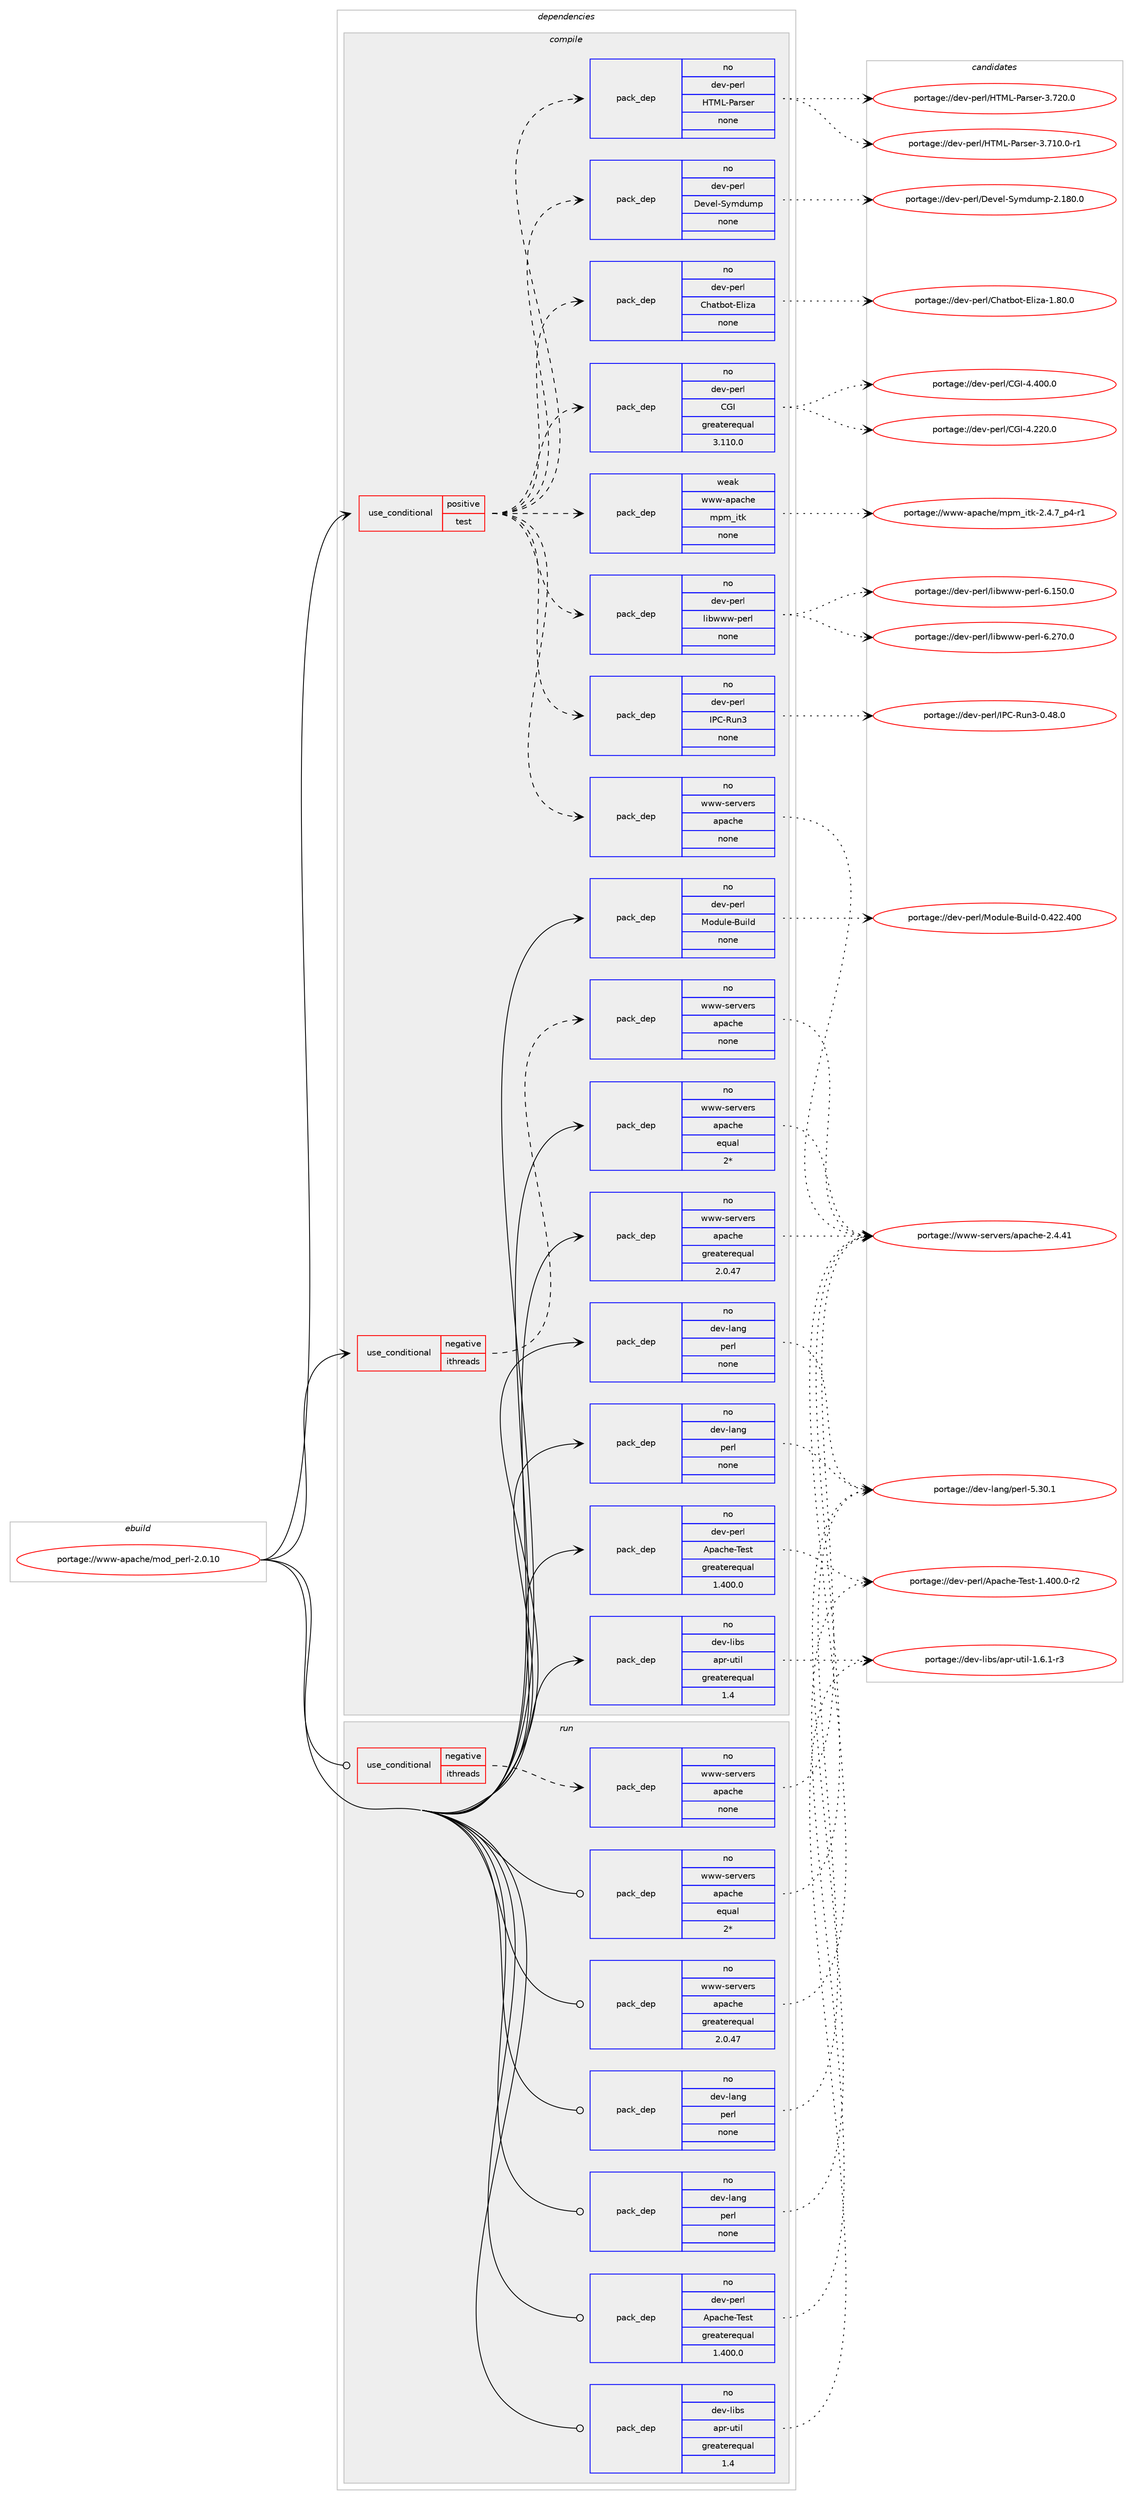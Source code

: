 digraph prolog {

# *************
# Graph options
# *************

newrank=true;
concentrate=true;
compound=true;
graph [rankdir=LR,fontname=Helvetica,fontsize=10,ranksep=1.5];#, ranksep=2.5, nodesep=0.2];
edge  [arrowhead=vee];
node  [fontname=Helvetica,fontsize=10];

# **********
# The ebuild
# **********

subgraph cluster_leftcol {
color=gray;
rank=same;
label=<<i>ebuild</i>>;
id [label="portage://www-apache/mod_perl-2.0.10", color=red, width=4, href="../www-apache/mod_perl-2.0.10.svg"];
}

# ****************
# The dependencies
# ****************

subgraph cluster_midcol {
color=gray;
label=<<i>dependencies</i>>;
subgraph cluster_compile {
fillcolor="#eeeeee";
style=filled;
label=<<i>compile</i>>;
subgraph cond3695 {
dependency22731 [label=<<TABLE BORDER="0" CELLBORDER="1" CELLSPACING="0" CELLPADDING="4"><TR><TD ROWSPAN="3" CELLPADDING="10">use_conditional</TD></TR><TR><TD>negative</TD></TR><TR><TD>ithreads</TD></TR></TABLE>>, shape=none, color=red];
subgraph pack18601 {
dependency22732 [label=<<TABLE BORDER="0" CELLBORDER="1" CELLSPACING="0" CELLPADDING="4" WIDTH="220"><TR><TD ROWSPAN="6" CELLPADDING="30">pack_dep</TD></TR><TR><TD WIDTH="110">no</TD></TR><TR><TD>www-servers</TD></TR><TR><TD>apache</TD></TR><TR><TD>none</TD></TR><TR><TD></TD></TR></TABLE>>, shape=none, color=blue];
}
dependency22731:e -> dependency22732:w [weight=20,style="dashed",arrowhead="vee"];
}
id:e -> dependency22731:w [weight=20,style="solid",arrowhead="vee"];
subgraph cond3696 {
dependency22733 [label=<<TABLE BORDER="0" CELLBORDER="1" CELLSPACING="0" CELLPADDING="4"><TR><TD ROWSPAN="3" CELLPADDING="10">use_conditional</TD></TR><TR><TD>positive</TD></TR><TR><TD>test</TD></TR></TABLE>>, shape=none, color=red];
subgraph pack18602 {
dependency22734 [label=<<TABLE BORDER="0" CELLBORDER="1" CELLSPACING="0" CELLPADDING="4" WIDTH="220"><TR><TD ROWSPAN="6" CELLPADDING="30">pack_dep</TD></TR><TR><TD WIDTH="110">no</TD></TR><TR><TD>dev-perl</TD></TR><TR><TD>CGI</TD></TR><TR><TD>greaterequal</TD></TR><TR><TD>3.110.0</TD></TR></TABLE>>, shape=none, color=blue];
}
dependency22733:e -> dependency22734:w [weight=20,style="dashed",arrowhead="vee"];
subgraph pack18603 {
dependency22735 [label=<<TABLE BORDER="0" CELLBORDER="1" CELLSPACING="0" CELLPADDING="4" WIDTH="220"><TR><TD ROWSPAN="6" CELLPADDING="30">pack_dep</TD></TR><TR><TD WIDTH="110">no</TD></TR><TR><TD>dev-perl</TD></TR><TR><TD>Chatbot-Eliza</TD></TR><TR><TD>none</TD></TR><TR><TD></TD></TR></TABLE>>, shape=none, color=blue];
}
dependency22733:e -> dependency22735:w [weight=20,style="dashed",arrowhead="vee"];
subgraph pack18604 {
dependency22736 [label=<<TABLE BORDER="0" CELLBORDER="1" CELLSPACING="0" CELLPADDING="4" WIDTH="220"><TR><TD ROWSPAN="6" CELLPADDING="30">pack_dep</TD></TR><TR><TD WIDTH="110">no</TD></TR><TR><TD>dev-perl</TD></TR><TR><TD>Devel-Symdump</TD></TR><TR><TD>none</TD></TR><TR><TD></TD></TR></TABLE>>, shape=none, color=blue];
}
dependency22733:e -> dependency22736:w [weight=20,style="dashed",arrowhead="vee"];
subgraph pack18605 {
dependency22737 [label=<<TABLE BORDER="0" CELLBORDER="1" CELLSPACING="0" CELLPADDING="4" WIDTH="220"><TR><TD ROWSPAN="6" CELLPADDING="30">pack_dep</TD></TR><TR><TD WIDTH="110">no</TD></TR><TR><TD>dev-perl</TD></TR><TR><TD>HTML-Parser</TD></TR><TR><TD>none</TD></TR><TR><TD></TD></TR></TABLE>>, shape=none, color=blue];
}
dependency22733:e -> dependency22737:w [weight=20,style="dashed",arrowhead="vee"];
subgraph pack18606 {
dependency22738 [label=<<TABLE BORDER="0" CELLBORDER="1" CELLSPACING="0" CELLPADDING="4" WIDTH="220"><TR><TD ROWSPAN="6" CELLPADDING="30">pack_dep</TD></TR><TR><TD WIDTH="110">no</TD></TR><TR><TD>dev-perl</TD></TR><TR><TD>IPC-Run3</TD></TR><TR><TD>none</TD></TR><TR><TD></TD></TR></TABLE>>, shape=none, color=blue];
}
dependency22733:e -> dependency22738:w [weight=20,style="dashed",arrowhead="vee"];
subgraph pack18607 {
dependency22739 [label=<<TABLE BORDER="0" CELLBORDER="1" CELLSPACING="0" CELLPADDING="4" WIDTH="220"><TR><TD ROWSPAN="6" CELLPADDING="30">pack_dep</TD></TR><TR><TD WIDTH="110">no</TD></TR><TR><TD>dev-perl</TD></TR><TR><TD>libwww-perl</TD></TR><TR><TD>none</TD></TR><TR><TD></TD></TR></TABLE>>, shape=none, color=blue];
}
dependency22733:e -> dependency22739:w [weight=20,style="dashed",arrowhead="vee"];
subgraph pack18608 {
dependency22740 [label=<<TABLE BORDER="0" CELLBORDER="1" CELLSPACING="0" CELLPADDING="4" WIDTH="220"><TR><TD ROWSPAN="6" CELLPADDING="30">pack_dep</TD></TR><TR><TD WIDTH="110">no</TD></TR><TR><TD>www-servers</TD></TR><TR><TD>apache</TD></TR><TR><TD>none</TD></TR><TR><TD></TD></TR></TABLE>>, shape=none, color=blue];
}
dependency22733:e -> dependency22740:w [weight=20,style="dashed",arrowhead="vee"];
subgraph pack18609 {
dependency22741 [label=<<TABLE BORDER="0" CELLBORDER="1" CELLSPACING="0" CELLPADDING="4" WIDTH="220"><TR><TD ROWSPAN="6" CELLPADDING="30">pack_dep</TD></TR><TR><TD WIDTH="110">weak</TD></TR><TR><TD>www-apache</TD></TR><TR><TD>mpm_itk</TD></TR><TR><TD>none</TD></TR><TR><TD></TD></TR></TABLE>>, shape=none, color=blue];
}
dependency22733:e -> dependency22741:w [weight=20,style="dashed",arrowhead="vee"];
}
id:e -> dependency22733:w [weight=20,style="solid",arrowhead="vee"];
subgraph pack18610 {
dependency22742 [label=<<TABLE BORDER="0" CELLBORDER="1" CELLSPACING="0" CELLPADDING="4" WIDTH="220"><TR><TD ROWSPAN="6" CELLPADDING="30">pack_dep</TD></TR><TR><TD WIDTH="110">no</TD></TR><TR><TD>dev-lang</TD></TR><TR><TD>perl</TD></TR><TR><TD>none</TD></TR><TR><TD></TD></TR></TABLE>>, shape=none, color=blue];
}
id:e -> dependency22742:w [weight=20,style="solid",arrowhead="vee"];
subgraph pack18611 {
dependency22743 [label=<<TABLE BORDER="0" CELLBORDER="1" CELLSPACING="0" CELLPADDING="4" WIDTH="220"><TR><TD ROWSPAN="6" CELLPADDING="30">pack_dep</TD></TR><TR><TD WIDTH="110">no</TD></TR><TR><TD>dev-lang</TD></TR><TR><TD>perl</TD></TR><TR><TD>none</TD></TR><TR><TD></TD></TR></TABLE>>, shape=none, color=blue];
}
id:e -> dependency22743:w [weight=20,style="solid",arrowhead="vee"];
subgraph pack18612 {
dependency22744 [label=<<TABLE BORDER="0" CELLBORDER="1" CELLSPACING="0" CELLPADDING="4" WIDTH="220"><TR><TD ROWSPAN="6" CELLPADDING="30">pack_dep</TD></TR><TR><TD WIDTH="110">no</TD></TR><TR><TD>dev-libs</TD></TR><TR><TD>apr-util</TD></TR><TR><TD>greaterequal</TD></TR><TR><TD>1.4</TD></TR></TABLE>>, shape=none, color=blue];
}
id:e -> dependency22744:w [weight=20,style="solid",arrowhead="vee"];
subgraph pack18613 {
dependency22745 [label=<<TABLE BORDER="0" CELLBORDER="1" CELLSPACING="0" CELLPADDING="4" WIDTH="220"><TR><TD ROWSPAN="6" CELLPADDING="30">pack_dep</TD></TR><TR><TD WIDTH="110">no</TD></TR><TR><TD>dev-perl</TD></TR><TR><TD>Apache-Test</TD></TR><TR><TD>greaterequal</TD></TR><TR><TD>1.400.0</TD></TR></TABLE>>, shape=none, color=blue];
}
id:e -> dependency22745:w [weight=20,style="solid",arrowhead="vee"];
subgraph pack18614 {
dependency22746 [label=<<TABLE BORDER="0" CELLBORDER="1" CELLSPACING="0" CELLPADDING="4" WIDTH="220"><TR><TD ROWSPAN="6" CELLPADDING="30">pack_dep</TD></TR><TR><TD WIDTH="110">no</TD></TR><TR><TD>dev-perl</TD></TR><TR><TD>Module-Build</TD></TR><TR><TD>none</TD></TR><TR><TD></TD></TR></TABLE>>, shape=none, color=blue];
}
id:e -> dependency22746:w [weight=20,style="solid",arrowhead="vee"];
subgraph pack18615 {
dependency22747 [label=<<TABLE BORDER="0" CELLBORDER="1" CELLSPACING="0" CELLPADDING="4" WIDTH="220"><TR><TD ROWSPAN="6" CELLPADDING="30">pack_dep</TD></TR><TR><TD WIDTH="110">no</TD></TR><TR><TD>www-servers</TD></TR><TR><TD>apache</TD></TR><TR><TD>equal</TD></TR><TR><TD>2*</TD></TR></TABLE>>, shape=none, color=blue];
}
id:e -> dependency22747:w [weight=20,style="solid",arrowhead="vee"];
subgraph pack18616 {
dependency22748 [label=<<TABLE BORDER="0" CELLBORDER="1" CELLSPACING="0" CELLPADDING="4" WIDTH="220"><TR><TD ROWSPAN="6" CELLPADDING="30">pack_dep</TD></TR><TR><TD WIDTH="110">no</TD></TR><TR><TD>www-servers</TD></TR><TR><TD>apache</TD></TR><TR><TD>greaterequal</TD></TR><TR><TD>2.0.47</TD></TR></TABLE>>, shape=none, color=blue];
}
id:e -> dependency22748:w [weight=20,style="solid",arrowhead="vee"];
}
subgraph cluster_compileandrun {
fillcolor="#eeeeee";
style=filled;
label=<<i>compile and run</i>>;
}
subgraph cluster_run {
fillcolor="#eeeeee";
style=filled;
label=<<i>run</i>>;
subgraph cond3697 {
dependency22749 [label=<<TABLE BORDER="0" CELLBORDER="1" CELLSPACING="0" CELLPADDING="4"><TR><TD ROWSPAN="3" CELLPADDING="10">use_conditional</TD></TR><TR><TD>negative</TD></TR><TR><TD>ithreads</TD></TR></TABLE>>, shape=none, color=red];
subgraph pack18617 {
dependency22750 [label=<<TABLE BORDER="0" CELLBORDER="1" CELLSPACING="0" CELLPADDING="4" WIDTH="220"><TR><TD ROWSPAN="6" CELLPADDING="30">pack_dep</TD></TR><TR><TD WIDTH="110">no</TD></TR><TR><TD>www-servers</TD></TR><TR><TD>apache</TD></TR><TR><TD>none</TD></TR><TR><TD></TD></TR></TABLE>>, shape=none, color=blue];
}
dependency22749:e -> dependency22750:w [weight=20,style="dashed",arrowhead="vee"];
}
id:e -> dependency22749:w [weight=20,style="solid",arrowhead="odot"];
subgraph pack18618 {
dependency22751 [label=<<TABLE BORDER="0" CELLBORDER="1" CELLSPACING="0" CELLPADDING="4" WIDTH="220"><TR><TD ROWSPAN="6" CELLPADDING="30">pack_dep</TD></TR><TR><TD WIDTH="110">no</TD></TR><TR><TD>dev-lang</TD></TR><TR><TD>perl</TD></TR><TR><TD>none</TD></TR><TR><TD></TD></TR></TABLE>>, shape=none, color=blue];
}
id:e -> dependency22751:w [weight=20,style="solid",arrowhead="odot"];
subgraph pack18619 {
dependency22752 [label=<<TABLE BORDER="0" CELLBORDER="1" CELLSPACING="0" CELLPADDING="4" WIDTH="220"><TR><TD ROWSPAN="6" CELLPADDING="30">pack_dep</TD></TR><TR><TD WIDTH="110">no</TD></TR><TR><TD>dev-lang</TD></TR><TR><TD>perl</TD></TR><TR><TD>none</TD></TR><TR><TD></TD></TR></TABLE>>, shape=none, color=blue];
}
id:e -> dependency22752:w [weight=20,style="solid",arrowhead="odot"];
subgraph pack18620 {
dependency22753 [label=<<TABLE BORDER="0" CELLBORDER="1" CELLSPACING="0" CELLPADDING="4" WIDTH="220"><TR><TD ROWSPAN="6" CELLPADDING="30">pack_dep</TD></TR><TR><TD WIDTH="110">no</TD></TR><TR><TD>dev-libs</TD></TR><TR><TD>apr-util</TD></TR><TR><TD>greaterequal</TD></TR><TR><TD>1.4</TD></TR></TABLE>>, shape=none, color=blue];
}
id:e -> dependency22753:w [weight=20,style="solid",arrowhead="odot"];
subgraph pack18621 {
dependency22754 [label=<<TABLE BORDER="0" CELLBORDER="1" CELLSPACING="0" CELLPADDING="4" WIDTH="220"><TR><TD ROWSPAN="6" CELLPADDING="30">pack_dep</TD></TR><TR><TD WIDTH="110">no</TD></TR><TR><TD>dev-perl</TD></TR><TR><TD>Apache-Test</TD></TR><TR><TD>greaterequal</TD></TR><TR><TD>1.400.0</TD></TR></TABLE>>, shape=none, color=blue];
}
id:e -> dependency22754:w [weight=20,style="solid",arrowhead="odot"];
subgraph pack18622 {
dependency22755 [label=<<TABLE BORDER="0" CELLBORDER="1" CELLSPACING="0" CELLPADDING="4" WIDTH="220"><TR><TD ROWSPAN="6" CELLPADDING="30">pack_dep</TD></TR><TR><TD WIDTH="110">no</TD></TR><TR><TD>www-servers</TD></TR><TR><TD>apache</TD></TR><TR><TD>equal</TD></TR><TR><TD>2*</TD></TR></TABLE>>, shape=none, color=blue];
}
id:e -> dependency22755:w [weight=20,style="solid",arrowhead="odot"];
subgraph pack18623 {
dependency22756 [label=<<TABLE BORDER="0" CELLBORDER="1" CELLSPACING="0" CELLPADDING="4" WIDTH="220"><TR><TD ROWSPAN="6" CELLPADDING="30">pack_dep</TD></TR><TR><TD WIDTH="110">no</TD></TR><TR><TD>www-servers</TD></TR><TR><TD>apache</TD></TR><TR><TD>greaterequal</TD></TR><TR><TD>2.0.47</TD></TR></TABLE>>, shape=none, color=blue];
}
id:e -> dependency22756:w [weight=20,style="solid",arrowhead="odot"];
}
}

# **************
# The candidates
# **************

subgraph cluster_choices {
rank=same;
color=gray;
label=<<i>candidates</i>>;

subgraph choice18601 {
color=black;
nodesep=1;
choice119119119451151011141181011141154797112979910410145504652465249 [label="portage://www-servers/apache-2.4.41", color=red, width=4,href="../www-servers/apache-2.4.41.svg"];
dependency22732:e -> choice119119119451151011141181011141154797112979910410145504652465249:w [style=dotted,weight="100"];
}
subgraph choice18602 {
color=black;
nodesep=1;
choice10010111845112101114108476771734552465248484648 [label="portage://dev-perl/CGI-4.400.0", color=red, width=4,href="../dev-perl/CGI-4.400.0.svg"];
choice10010111845112101114108476771734552465050484648 [label="portage://dev-perl/CGI-4.220.0", color=red, width=4,href="../dev-perl/CGI-4.220.0.svg"];
dependency22734:e -> choice10010111845112101114108476771734552465248484648:w [style=dotted,weight="100"];
dependency22734:e -> choice10010111845112101114108476771734552465050484648:w [style=dotted,weight="100"];
}
subgraph choice18603 {
color=black;
nodesep=1;
choice100101118451121011141084767104971169811111645691081051229745494656484648 [label="portage://dev-perl/Chatbot-Eliza-1.80.0", color=red, width=4,href="../dev-perl/Chatbot-Eliza-1.80.0.svg"];
dependency22735:e -> choice100101118451121011141084767104971169811111645691081051229745494656484648:w [style=dotted,weight="100"];
}
subgraph choice18604 {
color=black;
nodesep=1;
choice10010111845112101114108476810111810110845831211091001171091124550464956484648 [label="portage://dev-perl/Devel-Symdump-2.180.0", color=red, width=4,href="../dev-perl/Devel-Symdump-2.180.0.svg"];
dependency22736:e -> choice10010111845112101114108476810111810110845831211091001171091124550464956484648:w [style=dotted,weight="100"];
}
subgraph choice18605 {
color=black;
nodesep=1;
choice1001011184511210111410847728477764580971141151011144551465550484648 [label="portage://dev-perl/HTML-Parser-3.720.0", color=red, width=4,href="../dev-perl/HTML-Parser-3.720.0.svg"];
choice10010111845112101114108477284777645809711411510111445514655494846484511449 [label="portage://dev-perl/HTML-Parser-3.710.0-r1", color=red, width=4,href="../dev-perl/HTML-Parser-3.710.0-r1.svg"];
dependency22737:e -> choice1001011184511210111410847728477764580971141151011144551465550484648:w [style=dotted,weight="100"];
dependency22737:e -> choice10010111845112101114108477284777645809711411510111445514655494846484511449:w [style=dotted,weight="100"];
}
subgraph choice18606 {
color=black;
nodesep=1;
choice100101118451121011141084773806745821171105145484652564648 [label="portage://dev-perl/IPC-Run3-0.48.0", color=red, width=4,href="../dev-perl/IPC-Run3-0.48.0.svg"];
dependency22738:e -> choice100101118451121011141084773806745821171105145484652564648:w [style=dotted,weight="100"];
}
subgraph choice18607 {
color=black;
nodesep=1;
choice100101118451121011141084710810598119119119451121011141084554465055484648 [label="portage://dev-perl/libwww-perl-6.270.0", color=red, width=4,href="../dev-perl/libwww-perl-6.270.0.svg"];
choice100101118451121011141084710810598119119119451121011141084554464953484648 [label="portage://dev-perl/libwww-perl-6.150.0", color=red, width=4,href="../dev-perl/libwww-perl-6.150.0.svg"];
dependency22739:e -> choice100101118451121011141084710810598119119119451121011141084554465055484648:w [style=dotted,weight="100"];
dependency22739:e -> choice100101118451121011141084710810598119119119451121011141084554464953484648:w [style=dotted,weight="100"];
}
subgraph choice18608 {
color=black;
nodesep=1;
choice119119119451151011141181011141154797112979910410145504652465249 [label="portage://www-servers/apache-2.4.41", color=red, width=4,href="../www-servers/apache-2.4.41.svg"];
dependency22740:e -> choice119119119451151011141181011141154797112979910410145504652465249:w [style=dotted,weight="100"];
}
subgraph choice18609 {
color=black;
nodesep=1;
choice11911911945971129799104101471091121099510511610745504652465595112524511449 [label="portage://www-apache/mpm_itk-2.4.7_p4-r1", color=red, width=4,href="../www-apache/mpm_itk-2.4.7_p4-r1.svg"];
dependency22741:e -> choice11911911945971129799104101471091121099510511610745504652465595112524511449:w [style=dotted,weight="100"];
}
subgraph choice18610 {
color=black;
nodesep=1;
choice10010111845108971101034711210111410845534651484649 [label="portage://dev-lang/perl-5.30.1", color=red, width=4,href="../dev-lang/perl-5.30.1.svg"];
dependency22742:e -> choice10010111845108971101034711210111410845534651484649:w [style=dotted,weight="100"];
}
subgraph choice18611 {
color=black;
nodesep=1;
choice10010111845108971101034711210111410845534651484649 [label="portage://dev-lang/perl-5.30.1", color=red, width=4,href="../dev-lang/perl-5.30.1.svg"];
dependency22743:e -> choice10010111845108971101034711210111410845534651484649:w [style=dotted,weight="100"];
}
subgraph choice18612 {
color=black;
nodesep=1;
choice10010111845108105981154797112114451171161051084549465446494511451 [label="portage://dev-libs/apr-util-1.6.1-r3", color=red, width=4,href="../dev-libs/apr-util-1.6.1-r3.svg"];
dependency22744:e -> choice10010111845108105981154797112114451171161051084549465446494511451:w [style=dotted,weight="100"];
}
subgraph choice18613 {
color=black;
nodesep=1;
choice1001011184511210111410847651129799104101458410111511645494652484846484511450 [label="portage://dev-perl/Apache-Test-1.400.0-r2", color=red, width=4,href="../dev-perl/Apache-Test-1.400.0-r2.svg"];
dependency22745:e -> choice1001011184511210111410847651129799104101458410111511645494652484846484511450:w [style=dotted,weight="100"];
}
subgraph choice18614 {
color=black;
nodesep=1;
choice100101118451121011141084777111100117108101456611710510810045484652505046524848 [label="portage://dev-perl/Module-Build-0.422.400", color=red, width=4,href="../dev-perl/Module-Build-0.422.400.svg"];
dependency22746:e -> choice100101118451121011141084777111100117108101456611710510810045484652505046524848:w [style=dotted,weight="100"];
}
subgraph choice18615 {
color=black;
nodesep=1;
choice119119119451151011141181011141154797112979910410145504652465249 [label="portage://www-servers/apache-2.4.41", color=red, width=4,href="../www-servers/apache-2.4.41.svg"];
dependency22747:e -> choice119119119451151011141181011141154797112979910410145504652465249:w [style=dotted,weight="100"];
}
subgraph choice18616 {
color=black;
nodesep=1;
choice119119119451151011141181011141154797112979910410145504652465249 [label="portage://www-servers/apache-2.4.41", color=red, width=4,href="../www-servers/apache-2.4.41.svg"];
dependency22748:e -> choice119119119451151011141181011141154797112979910410145504652465249:w [style=dotted,weight="100"];
}
subgraph choice18617 {
color=black;
nodesep=1;
choice119119119451151011141181011141154797112979910410145504652465249 [label="portage://www-servers/apache-2.4.41", color=red, width=4,href="../www-servers/apache-2.4.41.svg"];
dependency22750:e -> choice119119119451151011141181011141154797112979910410145504652465249:w [style=dotted,weight="100"];
}
subgraph choice18618 {
color=black;
nodesep=1;
choice10010111845108971101034711210111410845534651484649 [label="portage://dev-lang/perl-5.30.1", color=red, width=4,href="../dev-lang/perl-5.30.1.svg"];
dependency22751:e -> choice10010111845108971101034711210111410845534651484649:w [style=dotted,weight="100"];
}
subgraph choice18619 {
color=black;
nodesep=1;
choice10010111845108971101034711210111410845534651484649 [label="portage://dev-lang/perl-5.30.1", color=red, width=4,href="../dev-lang/perl-5.30.1.svg"];
dependency22752:e -> choice10010111845108971101034711210111410845534651484649:w [style=dotted,weight="100"];
}
subgraph choice18620 {
color=black;
nodesep=1;
choice10010111845108105981154797112114451171161051084549465446494511451 [label="portage://dev-libs/apr-util-1.6.1-r3", color=red, width=4,href="../dev-libs/apr-util-1.6.1-r3.svg"];
dependency22753:e -> choice10010111845108105981154797112114451171161051084549465446494511451:w [style=dotted,weight="100"];
}
subgraph choice18621 {
color=black;
nodesep=1;
choice1001011184511210111410847651129799104101458410111511645494652484846484511450 [label="portage://dev-perl/Apache-Test-1.400.0-r2", color=red, width=4,href="../dev-perl/Apache-Test-1.400.0-r2.svg"];
dependency22754:e -> choice1001011184511210111410847651129799104101458410111511645494652484846484511450:w [style=dotted,weight="100"];
}
subgraph choice18622 {
color=black;
nodesep=1;
choice119119119451151011141181011141154797112979910410145504652465249 [label="portage://www-servers/apache-2.4.41", color=red, width=4,href="../www-servers/apache-2.4.41.svg"];
dependency22755:e -> choice119119119451151011141181011141154797112979910410145504652465249:w [style=dotted,weight="100"];
}
subgraph choice18623 {
color=black;
nodesep=1;
choice119119119451151011141181011141154797112979910410145504652465249 [label="portage://www-servers/apache-2.4.41", color=red, width=4,href="../www-servers/apache-2.4.41.svg"];
dependency22756:e -> choice119119119451151011141181011141154797112979910410145504652465249:w [style=dotted,weight="100"];
}
}

}
